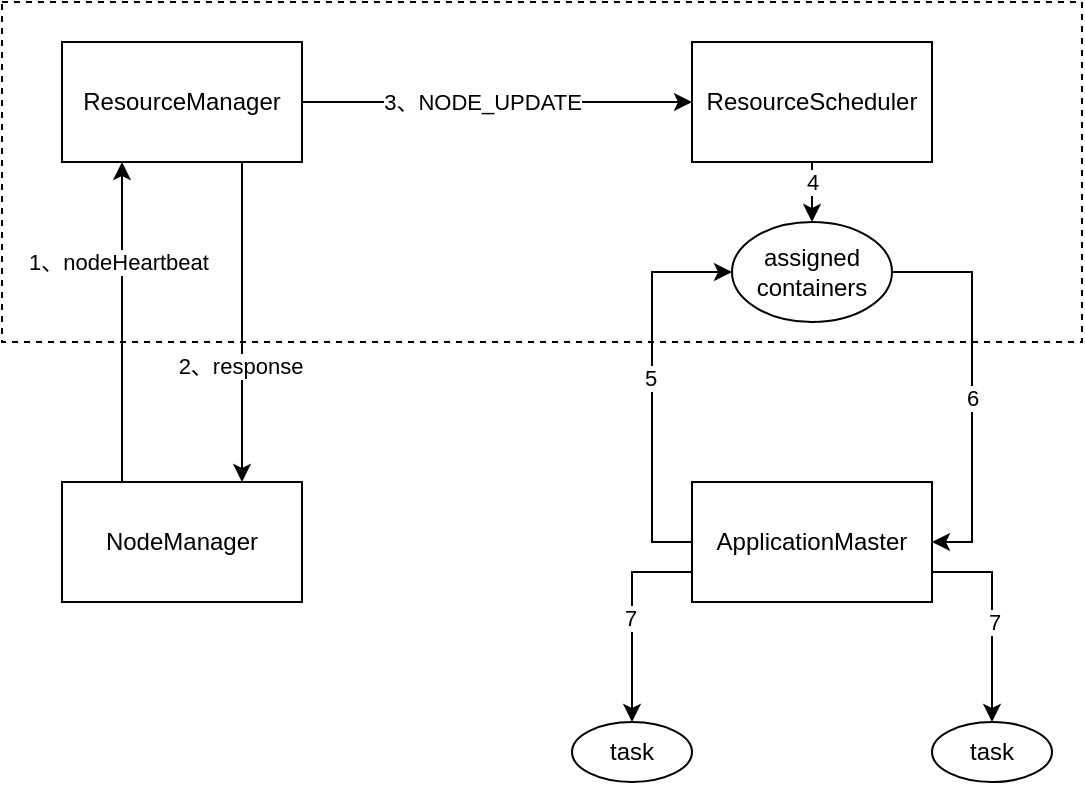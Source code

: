 <mxfile version="13.8.6" type="github">
  <diagram id="uGIMeMpw-9VLsF-z0U4R" name="第 1 页">
    <mxGraphModel dx="1422" dy="762" grid="1" gridSize="10" guides="1" tooltips="1" connect="1" arrows="1" fold="1" page="1" pageScale="1" pageWidth="850" pageHeight="1100" math="0" shadow="0">
      <root>
        <mxCell id="0" />
        <mxCell id="1" parent="0" />
        <mxCell id="rZYdidd9kY2T4Dan_anY-28" value="" style="rounded=0;whiteSpace=wrap;html=1;dashed=1;" vertex="1" parent="1">
          <mxGeometry x="80" y="180" width="540" height="170" as="geometry" />
        </mxCell>
        <mxCell id="rZYdidd9kY2T4Dan_anY-5" style="edgeStyle=orthogonalEdgeStyle;rounded=0;orthogonalLoop=1;jettySize=auto;html=1;" edge="1" parent="1" source="rZYdidd9kY2T4Dan_anY-1" target="rZYdidd9kY2T4Dan_anY-4">
          <mxGeometry relative="1" as="geometry" />
        </mxCell>
        <mxCell id="rZYdidd9kY2T4Dan_anY-6" value="3、NODE_UPDATE" style="edgeLabel;html=1;align=center;verticalAlign=middle;resizable=0;points=[];" vertex="1" connectable="0" parent="rZYdidd9kY2T4Dan_anY-5">
          <mxGeometry x="-0.19" y="2" relative="1" as="geometry">
            <mxPoint x="11" y="2" as="offset" />
          </mxGeometry>
        </mxCell>
        <mxCell id="rZYdidd9kY2T4Dan_anY-11" style="edgeStyle=orthogonalEdgeStyle;rounded=0;orthogonalLoop=1;jettySize=auto;html=1;exitX=0.75;exitY=1;exitDx=0;exitDy=0;entryX=0.75;entryY=0;entryDx=0;entryDy=0;" edge="1" parent="1" source="rZYdidd9kY2T4Dan_anY-1" target="rZYdidd9kY2T4Dan_anY-2">
          <mxGeometry relative="1" as="geometry" />
        </mxCell>
        <mxCell id="rZYdidd9kY2T4Dan_anY-12" value="2、response" style="edgeLabel;html=1;align=center;verticalAlign=middle;resizable=0;points=[];" vertex="1" connectable="0" parent="rZYdidd9kY2T4Dan_anY-11">
          <mxGeometry x="0.275" y="-1" relative="1" as="geometry">
            <mxPoint as="offset" />
          </mxGeometry>
        </mxCell>
        <mxCell id="rZYdidd9kY2T4Dan_anY-1" value="ResourceManager" style="rounded=0;whiteSpace=wrap;html=1;" vertex="1" parent="1">
          <mxGeometry x="110" y="200" width="120" height="60" as="geometry" />
        </mxCell>
        <mxCell id="rZYdidd9kY2T4Dan_anY-9" style="edgeStyle=orthogonalEdgeStyle;rounded=0;orthogonalLoop=1;jettySize=auto;html=1;exitX=0.25;exitY=0;exitDx=0;exitDy=0;entryX=0.25;entryY=1;entryDx=0;entryDy=0;" edge="1" parent="1" source="rZYdidd9kY2T4Dan_anY-2" target="rZYdidd9kY2T4Dan_anY-1">
          <mxGeometry relative="1" as="geometry" />
        </mxCell>
        <mxCell id="rZYdidd9kY2T4Dan_anY-10" value="1、nodeHeartbeat" style="edgeLabel;html=1;align=center;verticalAlign=middle;resizable=0;points=[];" vertex="1" connectable="0" parent="rZYdidd9kY2T4Dan_anY-9">
          <mxGeometry x="-0.163" y="2" relative="1" as="geometry">
            <mxPoint y="-43" as="offset" />
          </mxGeometry>
        </mxCell>
        <mxCell id="rZYdidd9kY2T4Dan_anY-2" value="NodeManager" style="rounded=0;whiteSpace=wrap;html=1;" vertex="1" parent="1">
          <mxGeometry x="110" y="420" width="120" height="60" as="geometry" />
        </mxCell>
        <mxCell id="rZYdidd9kY2T4Dan_anY-15" style="edgeStyle=orthogonalEdgeStyle;rounded=0;orthogonalLoop=1;jettySize=auto;html=1;entryX=0;entryY=0.5;entryDx=0;entryDy=0;" edge="1" parent="1" source="rZYdidd9kY2T4Dan_anY-3" target="rZYdidd9kY2T4Dan_anY-7">
          <mxGeometry relative="1" as="geometry">
            <Array as="points">
              <mxPoint x="405" y="450" />
              <mxPoint x="405" y="315" />
            </Array>
          </mxGeometry>
        </mxCell>
        <mxCell id="rZYdidd9kY2T4Dan_anY-17" value="5" style="edgeLabel;html=1;align=center;verticalAlign=middle;resizable=0;points=[];" vertex="1" connectable="0" parent="rZYdidd9kY2T4Dan_anY-15">
          <mxGeometry x="0.046" y="1" relative="1" as="geometry">
            <mxPoint as="offset" />
          </mxGeometry>
        </mxCell>
        <mxCell id="rZYdidd9kY2T4Dan_anY-24" style="edgeStyle=orthogonalEdgeStyle;rounded=0;orthogonalLoop=1;jettySize=auto;html=1;exitX=1;exitY=0.75;exitDx=0;exitDy=0;" edge="1" parent="1" source="rZYdidd9kY2T4Dan_anY-3" target="rZYdidd9kY2T4Dan_anY-21">
          <mxGeometry relative="1" as="geometry" />
        </mxCell>
        <mxCell id="rZYdidd9kY2T4Dan_anY-27" value="7" style="edgeLabel;html=1;align=center;verticalAlign=middle;resizable=0;points=[];" vertex="1" connectable="0" parent="rZYdidd9kY2T4Dan_anY-24">
          <mxGeometry x="0.045" y="1" relative="1" as="geometry">
            <mxPoint as="offset" />
          </mxGeometry>
        </mxCell>
        <mxCell id="rZYdidd9kY2T4Dan_anY-25" style="edgeStyle=orthogonalEdgeStyle;rounded=0;orthogonalLoop=1;jettySize=auto;html=1;exitX=0;exitY=0.75;exitDx=0;exitDy=0;entryX=0.5;entryY=0;entryDx=0;entryDy=0;" edge="1" parent="1" source="rZYdidd9kY2T4Dan_anY-3" target="rZYdidd9kY2T4Dan_anY-20">
          <mxGeometry relative="1" as="geometry" />
        </mxCell>
        <mxCell id="rZYdidd9kY2T4Dan_anY-26" value="7" style="edgeLabel;html=1;align=center;verticalAlign=middle;resizable=0;points=[];" vertex="1" connectable="0" parent="rZYdidd9kY2T4Dan_anY-25">
          <mxGeometry y="-1" relative="1" as="geometry">
            <mxPoint as="offset" />
          </mxGeometry>
        </mxCell>
        <mxCell id="rZYdidd9kY2T4Dan_anY-3" value="ApplicationMaster" style="rounded=0;whiteSpace=wrap;html=1;" vertex="1" parent="1">
          <mxGeometry x="425" y="420" width="120" height="60" as="geometry" />
        </mxCell>
        <mxCell id="rZYdidd9kY2T4Dan_anY-13" style="edgeStyle=orthogonalEdgeStyle;rounded=0;orthogonalLoop=1;jettySize=auto;html=1;entryX=0.5;entryY=0;entryDx=0;entryDy=0;" edge="1" parent="1" source="rZYdidd9kY2T4Dan_anY-4" target="rZYdidd9kY2T4Dan_anY-7">
          <mxGeometry relative="1" as="geometry" />
        </mxCell>
        <mxCell id="rZYdidd9kY2T4Dan_anY-18" value="4" style="edgeLabel;html=1;align=center;verticalAlign=middle;resizable=0;points=[];" vertex="1" connectable="0" parent="rZYdidd9kY2T4Dan_anY-13">
          <mxGeometry x="0.2" y="-5" relative="1" as="geometry">
            <mxPoint x="5" as="offset" />
          </mxGeometry>
        </mxCell>
        <mxCell id="rZYdidd9kY2T4Dan_anY-4" value="ResourceScheduler" style="rounded=0;whiteSpace=wrap;html=1;" vertex="1" parent="1">
          <mxGeometry x="425" y="200" width="120" height="60" as="geometry" />
        </mxCell>
        <mxCell id="rZYdidd9kY2T4Dan_anY-16" style="edgeStyle=orthogonalEdgeStyle;rounded=0;orthogonalLoop=1;jettySize=auto;html=1;entryX=1;entryY=0.5;entryDx=0;entryDy=0;" edge="1" parent="1" source="rZYdidd9kY2T4Dan_anY-7" target="rZYdidd9kY2T4Dan_anY-3">
          <mxGeometry relative="1" as="geometry">
            <Array as="points">
              <mxPoint x="565" y="315" />
              <mxPoint x="565" y="450" />
            </Array>
          </mxGeometry>
        </mxCell>
        <mxCell id="rZYdidd9kY2T4Dan_anY-19" value="6" style="edgeLabel;html=1;align=center;verticalAlign=middle;resizable=0;points=[];" vertex="1" connectable="0" parent="rZYdidd9kY2T4Dan_anY-16">
          <mxGeometry x="0.05" relative="1" as="geometry">
            <mxPoint as="offset" />
          </mxGeometry>
        </mxCell>
        <mxCell id="rZYdidd9kY2T4Dan_anY-7" value="assigned &lt;br&gt;containers" style="ellipse;whiteSpace=wrap;html=1;" vertex="1" parent="1">
          <mxGeometry x="445" y="290" width="80" height="50" as="geometry" />
        </mxCell>
        <mxCell id="rZYdidd9kY2T4Dan_anY-20" value="task" style="ellipse;whiteSpace=wrap;html=1;" vertex="1" parent="1">
          <mxGeometry x="365" y="540" width="60" height="30" as="geometry" />
        </mxCell>
        <mxCell id="rZYdidd9kY2T4Dan_anY-21" value="task" style="ellipse;whiteSpace=wrap;html=1;" vertex="1" parent="1">
          <mxGeometry x="545" y="540" width="60" height="30" as="geometry" />
        </mxCell>
      </root>
    </mxGraphModel>
  </diagram>
</mxfile>

